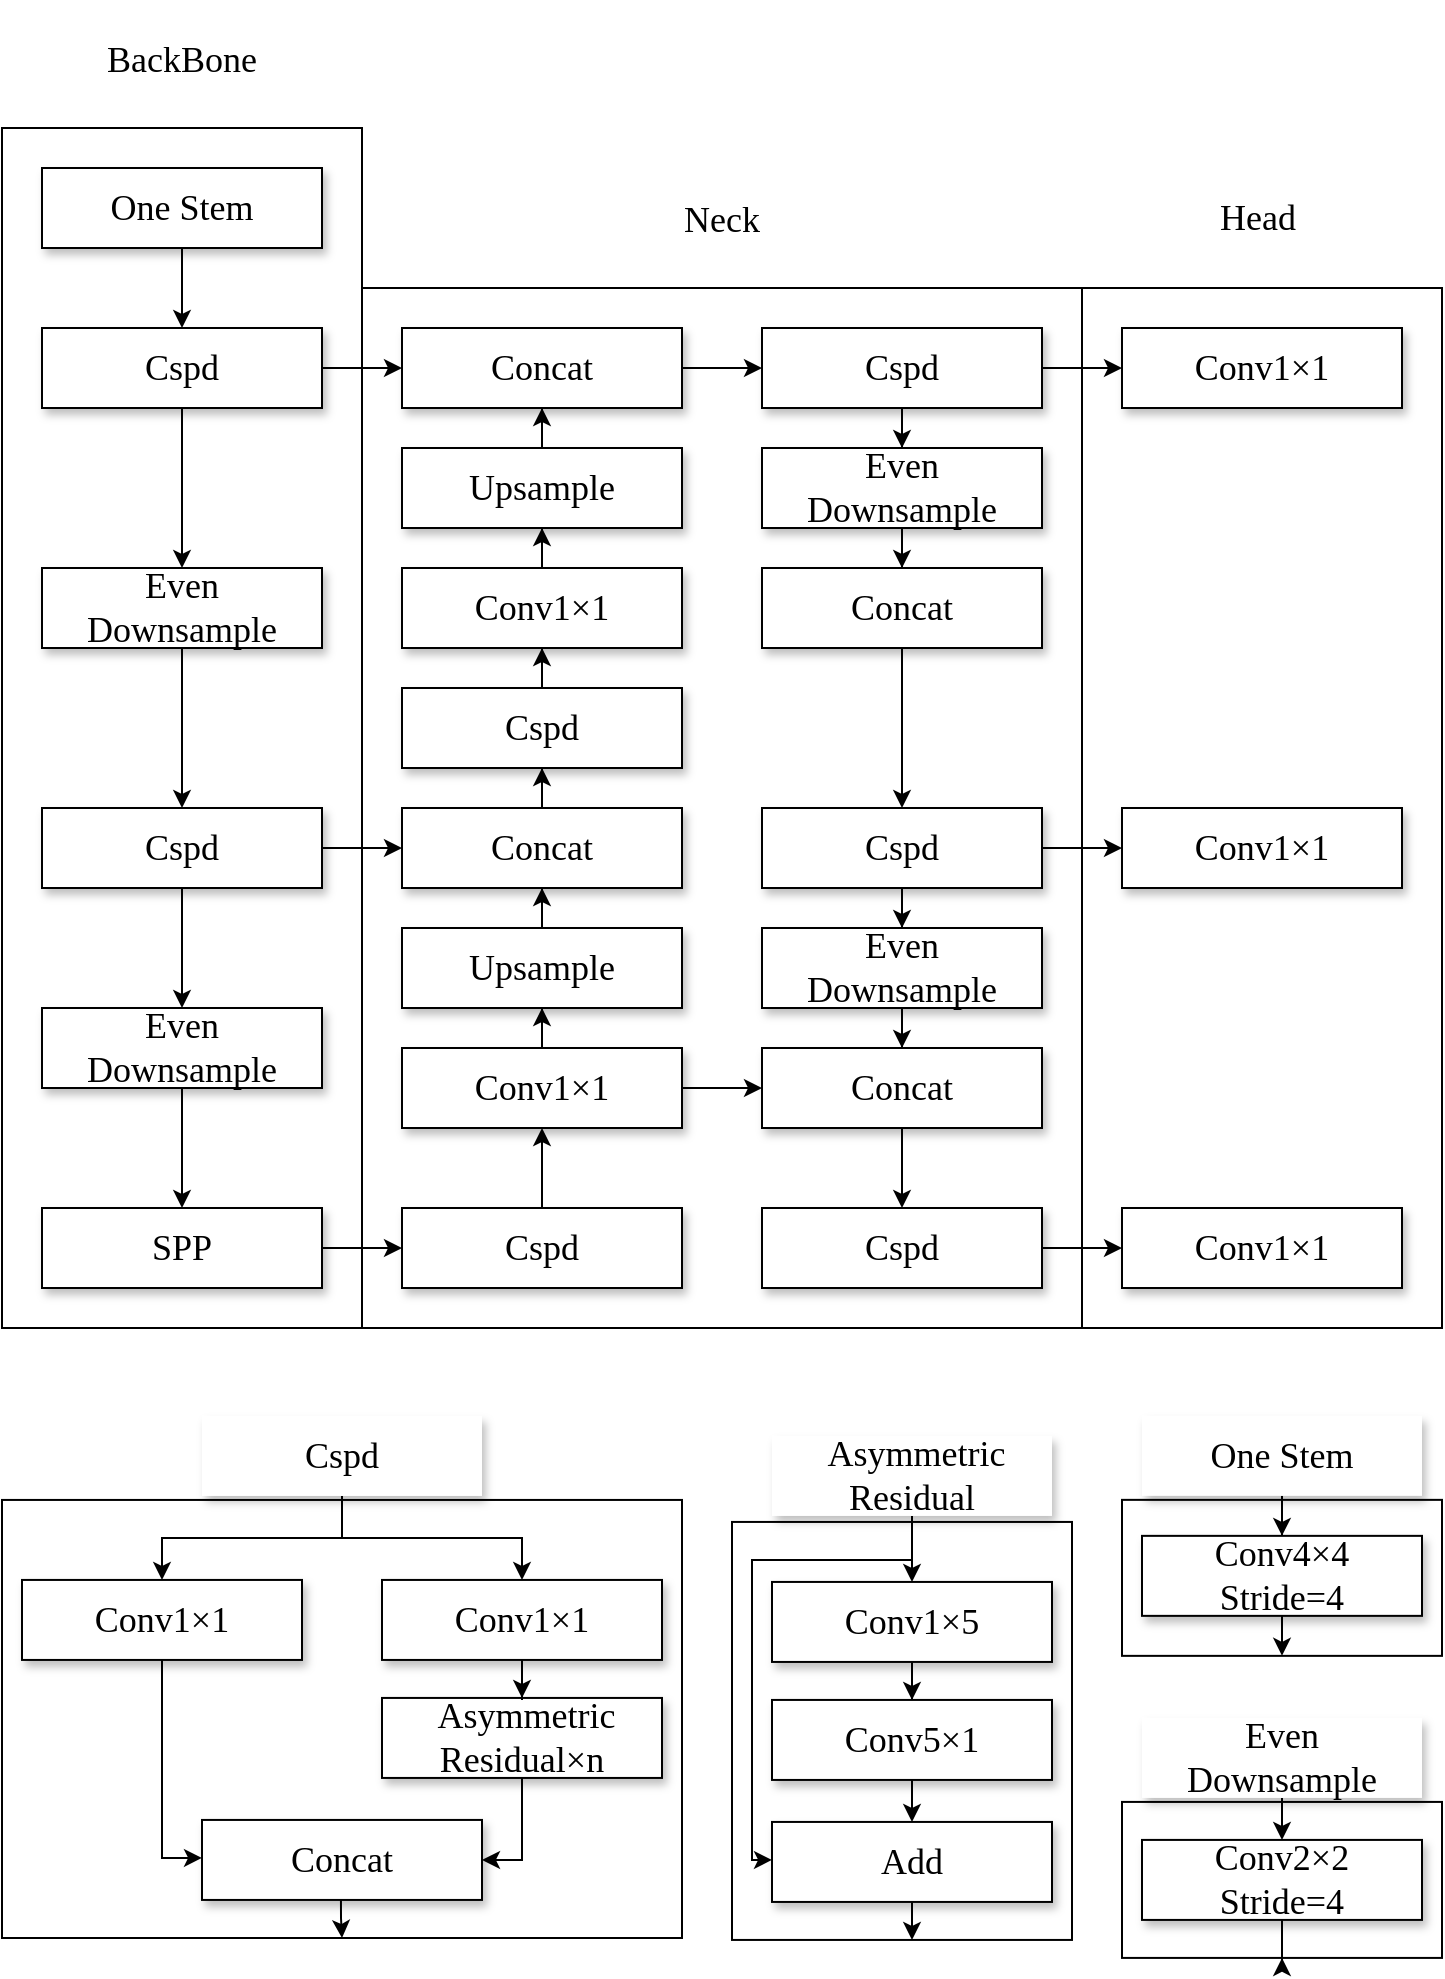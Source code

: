 <mxfile version="24.5.2" type="github">
  <diagram name="Page-1" id="edf60f1a-56cd-e834-aa8a-f176f3a09ee4">
    <mxGraphModel dx="1965" dy="800" grid="1" gridSize="10" guides="1" tooltips="1" connect="1" arrows="1" fold="1" page="1" pageScale="1" pageWidth="1100" pageHeight="850" background="none" math="0" shadow="0">
      <root>
        <mxCell id="0" />
        <mxCell id="1" parent="0" />
        <mxCell id="ypMZO8tSSEuYIi13xaaG-118" value="" style="rounded=0;whiteSpace=wrap;html=1;fillColor=none;" vertex="1" parent="1">
          <mxGeometry x="180" y="1065.93" width="160" height="78" as="geometry" />
        </mxCell>
        <mxCell id="ypMZO8tSSEuYIi13xaaG-123" value="" style="rounded=0;whiteSpace=wrap;html=1;fillColor=none;" vertex="1" parent="1">
          <mxGeometry x="180" y="1216.96" width="160" height="78" as="geometry" />
        </mxCell>
        <mxCell id="ypMZO8tSSEuYIi13xaaG-112" value="" style="rounded=0;whiteSpace=wrap;html=1;fillColor=none;" vertex="1" parent="1">
          <mxGeometry x="-15" y="1076.97" width="170" height="209" as="geometry" />
        </mxCell>
        <mxCell id="ypMZO8tSSEuYIi13xaaG-101" value="" style="rounded=0;whiteSpace=wrap;html=1;fillColor=none;" vertex="1" parent="1">
          <mxGeometry x="-380" y="1065.97" width="340" height="219.03" as="geometry" />
        </mxCell>
        <mxCell id="ypMZO8tSSEuYIi13xaaG-83" value="" style="rounded=0;whiteSpace=wrap;html=1;fillColor=none;" vertex="1" parent="1">
          <mxGeometry x="-200" y="460" width="360" height="520" as="geometry" />
        </mxCell>
        <mxCell id="ypMZO8tSSEuYIi13xaaG-80" value="" style="rounded=0;whiteSpace=wrap;html=1;fillColor=none;" vertex="1" parent="1">
          <mxGeometry x="-380" y="380" width="180" height="600" as="geometry" />
        </mxCell>
        <mxCell id="ypMZO8tSSEuYIi13xaaG-23" value="" style="edgeStyle=orthogonalEdgeStyle;rounded=0;orthogonalLoop=1;jettySize=auto;html=1;" edge="1" parent="1" source="ypMZO8tSSEuYIi13xaaG-7" target="ypMZO8tSSEuYIi13xaaG-15">
          <mxGeometry relative="1" as="geometry" />
        </mxCell>
        <mxCell id="ypMZO8tSSEuYIi13xaaG-7" value="&lt;font style=&quot;font-size: 18px;&quot;&gt;Even Downsample&lt;/font&gt;" style="whiteSpace=wrap;html=1;rounded=0;shadow=1;labelBackgroundColor=none;strokeWidth=1;fontFamily=Verdana;fontSize=8;align=center;spacing=6;" vertex="1" parent="1">
          <mxGeometry x="-360" y="600" width="140" height="40" as="geometry" />
        </mxCell>
        <mxCell id="ypMZO8tSSEuYIi13xaaG-95" value="" style="edgeStyle=orthogonalEdgeStyle;rounded=0;orthogonalLoop=1;jettySize=auto;html=1;" edge="1" parent="1" source="ypMZO8tSSEuYIi13xaaG-8" target="ypMZO8tSSEuYIi13xaaG-92">
          <mxGeometry relative="1" as="geometry">
            <Array as="points">
              <mxPoint x="-120" y="1245.97" />
            </Array>
          </mxGeometry>
        </mxCell>
        <mxCell id="ypMZO8tSSEuYIi13xaaG-8" value="&lt;font style=&quot;font-size: 18px;&quot;&gt;&amp;nbsp;Asymmetric Residual×n&lt;/font&gt;" style="whiteSpace=wrap;html=1;rounded=0;shadow=1;labelBackgroundColor=none;strokeWidth=1;fontFamily=Verdana;fontSize=8;align=center;spacing=6;" vertex="1" parent="1">
          <mxGeometry x="-190" y="1164.97" width="140" height="40" as="geometry" />
        </mxCell>
        <mxCell id="ypMZO8tSSEuYIi13xaaG-50" value="" style="edgeStyle=orthogonalEdgeStyle;rounded=0;orthogonalLoop=1;jettySize=auto;html=1;" edge="1" parent="1" source="ypMZO8tSSEuYIi13xaaG-10" target="ypMZO8tSSEuYIi13xaaG-13">
          <mxGeometry relative="1" as="geometry" />
        </mxCell>
        <mxCell id="ypMZO8tSSEuYIi13xaaG-10" value="&lt;span style=&quot;font-size: 18px;&quot;&gt;One Stem&lt;/span&gt;" style="whiteSpace=wrap;html=1;rounded=0;shadow=1;labelBackgroundColor=none;strokeWidth=1;fontFamily=Verdana;fontSize=8;align=center;spacing=6;" vertex="1" parent="1">
          <mxGeometry x="-360" y="400" width="140" height="40" as="geometry" />
        </mxCell>
        <mxCell id="ypMZO8tSSEuYIi13xaaG-63" value="" style="edgeStyle=orthogonalEdgeStyle;rounded=0;orthogonalLoop=1;jettySize=auto;html=1;" edge="1" parent="1" source="ypMZO8tSSEuYIi13xaaG-12" target="ypMZO8tSSEuYIi13xaaG-56">
          <mxGeometry relative="1" as="geometry" />
        </mxCell>
        <mxCell id="ypMZO8tSSEuYIi13xaaG-12" value="&lt;span style=&quot;font-size: 18px;&quot;&gt;Concat&lt;/span&gt;" style="whiteSpace=wrap;html=1;rounded=0;shadow=1;labelBackgroundColor=none;strokeWidth=1;fontFamily=Verdana;fontSize=8;align=center;spacing=6;" vertex="1" parent="1">
          <mxGeometry x="-180" y="480" width="140" height="40" as="geometry" />
        </mxCell>
        <mxCell id="ypMZO8tSSEuYIi13xaaG-22" value="" style="edgeStyle=orthogonalEdgeStyle;rounded=0;orthogonalLoop=1;jettySize=auto;html=1;entryX=0.5;entryY=0;entryDx=0;entryDy=0;" edge="1" parent="1" source="ypMZO8tSSEuYIi13xaaG-13" target="ypMZO8tSSEuYIi13xaaG-7">
          <mxGeometry relative="1" as="geometry">
            <mxPoint x="-310" y="620" as="targetPoint" />
          </mxGeometry>
        </mxCell>
        <mxCell id="ypMZO8tSSEuYIi13xaaG-54" value="" style="edgeStyle=orthogonalEdgeStyle;rounded=0;orthogonalLoop=1;jettySize=auto;html=1;" edge="1" parent="1" source="ypMZO8tSSEuYIi13xaaG-13" target="ypMZO8tSSEuYIi13xaaG-12">
          <mxGeometry relative="1" as="geometry" />
        </mxCell>
        <mxCell id="ypMZO8tSSEuYIi13xaaG-13" value="&lt;span style=&quot;font-size: 18px;&quot;&gt;Cspd&lt;/span&gt;" style="whiteSpace=wrap;html=1;rounded=0;shadow=1;labelBackgroundColor=none;strokeWidth=1;fontFamily=Verdana;fontSize=8;align=center;spacing=6;" vertex="1" parent="1">
          <mxGeometry x="-360" y="480" width="140" height="40" as="geometry" />
        </mxCell>
        <mxCell id="ypMZO8tSSEuYIi13xaaG-25" value="" style="edgeStyle=orthogonalEdgeStyle;rounded=0;orthogonalLoop=1;jettySize=auto;html=1;" edge="1" parent="1" source="ypMZO8tSSEuYIi13xaaG-15" target="ypMZO8tSSEuYIi13xaaG-24">
          <mxGeometry relative="1" as="geometry" />
        </mxCell>
        <mxCell id="ypMZO8tSSEuYIi13xaaG-46" value="" style="edgeStyle=orthogonalEdgeStyle;rounded=0;orthogonalLoop=1;jettySize=auto;html=1;" edge="1" parent="1" source="ypMZO8tSSEuYIi13xaaG-15" target="ypMZO8tSSEuYIi13xaaG-44">
          <mxGeometry relative="1" as="geometry" />
        </mxCell>
        <mxCell id="ypMZO8tSSEuYIi13xaaG-15" value="&lt;span style=&quot;font-size: 18px;&quot;&gt;Cspd&lt;/span&gt;" style="whiteSpace=wrap;html=1;rounded=0;shadow=1;labelBackgroundColor=none;strokeWidth=1;fontFamily=Verdana;fontSize=8;align=center;spacing=6;" vertex="1" parent="1">
          <mxGeometry x="-360" y="720" width="140" height="40" as="geometry" />
        </mxCell>
        <mxCell id="ypMZO8tSSEuYIi13xaaG-27" value="" style="edgeStyle=orthogonalEdgeStyle;rounded=0;orthogonalLoop=1;jettySize=auto;html=1;" edge="1" parent="1" source="ypMZO8tSSEuYIi13xaaG-24" target="ypMZO8tSSEuYIi13xaaG-26">
          <mxGeometry relative="1" as="geometry" />
        </mxCell>
        <mxCell id="ypMZO8tSSEuYIi13xaaG-24" value="&lt;font style=&quot;font-size: 18px;&quot;&gt;Even Downsample&lt;/font&gt;" style="whiteSpace=wrap;html=1;rounded=0;shadow=1;labelBackgroundColor=none;strokeWidth=1;fontFamily=Verdana;fontSize=8;align=center;spacing=6;" vertex="1" parent="1">
          <mxGeometry x="-360" y="820" width="140" height="40" as="geometry" />
        </mxCell>
        <mxCell id="ypMZO8tSSEuYIi13xaaG-29" value="" style="edgeStyle=orthogonalEdgeStyle;rounded=0;orthogonalLoop=1;jettySize=auto;html=1;" edge="1" parent="1" source="ypMZO8tSSEuYIi13xaaG-26" target="ypMZO8tSSEuYIi13xaaG-28">
          <mxGeometry relative="1" as="geometry" />
        </mxCell>
        <mxCell id="ypMZO8tSSEuYIi13xaaG-26" value="&lt;font style=&quot;font-size: 18px;&quot;&gt;SPP&lt;/font&gt;" style="whiteSpace=wrap;html=1;rounded=0;shadow=1;labelBackgroundColor=none;strokeWidth=1;fontFamily=Verdana;fontSize=8;align=center;spacing=6;" vertex="1" parent="1">
          <mxGeometry x="-360" y="920" width="140" height="40" as="geometry" />
        </mxCell>
        <mxCell id="ypMZO8tSSEuYIi13xaaG-37" value="" style="edgeStyle=orthogonalEdgeStyle;rounded=0;orthogonalLoop=1;jettySize=auto;html=1;" edge="1" parent="1" source="ypMZO8tSSEuYIi13xaaG-28" target="ypMZO8tSSEuYIi13xaaG-32">
          <mxGeometry relative="1" as="geometry" />
        </mxCell>
        <mxCell id="ypMZO8tSSEuYIi13xaaG-28" value="&lt;span style=&quot;font-size: 18px;&quot;&gt;Cspd&lt;/span&gt;" style="whiteSpace=wrap;html=1;rounded=0;shadow=1;labelBackgroundColor=none;strokeWidth=1;fontFamily=Verdana;fontSize=8;align=center;spacing=6;" vertex="1" parent="1">
          <mxGeometry x="-180" y="920" width="140" height="40" as="geometry" />
        </mxCell>
        <mxCell id="ypMZO8tSSEuYIi13xaaG-43" value="" style="edgeStyle=orthogonalEdgeStyle;rounded=0;orthogonalLoop=1;jettySize=auto;html=1;" edge="1" parent="1" source="ypMZO8tSSEuYIi13xaaG-32" target="ypMZO8tSSEuYIi13xaaG-35">
          <mxGeometry relative="1" as="geometry" />
        </mxCell>
        <mxCell id="ypMZO8tSSEuYIi13xaaG-72" value="" style="edgeStyle=orthogonalEdgeStyle;rounded=0;orthogonalLoop=1;jettySize=auto;html=1;" edge="1" parent="1" source="ypMZO8tSSEuYIi13xaaG-32" target="ypMZO8tSSEuYIi13xaaG-61">
          <mxGeometry relative="1" as="geometry" />
        </mxCell>
        <mxCell id="ypMZO8tSSEuYIi13xaaG-32" value="&lt;font style=&quot;font-size: 18px;&quot;&gt;Conv1×1&lt;/font&gt;" style="whiteSpace=wrap;html=1;rounded=0;shadow=1;labelBackgroundColor=none;strokeWidth=1;fontFamily=Verdana;fontSize=8;align=center;spacing=6;" vertex="1" parent="1">
          <mxGeometry x="-180" y="840" width="140" height="40" as="geometry" />
        </mxCell>
        <mxCell id="ypMZO8tSSEuYIi13xaaG-49" value="" style="edgeStyle=orthogonalEdgeStyle;rounded=0;orthogonalLoop=1;jettySize=auto;html=1;" edge="1" parent="1" source="ypMZO8tSSEuYIi13xaaG-34" target="ypMZO8tSSEuYIi13xaaG-48">
          <mxGeometry relative="1" as="geometry" />
        </mxCell>
        <mxCell id="ypMZO8tSSEuYIi13xaaG-34" value="&lt;span style=&quot;font-size: 18px;&quot;&gt;Cspd&lt;/span&gt;" style="whiteSpace=wrap;html=1;rounded=0;shadow=1;labelBackgroundColor=none;strokeWidth=1;fontFamily=Verdana;fontSize=8;align=center;spacing=6;" vertex="1" parent="1">
          <mxGeometry x="-180" y="660" width="140" height="40" as="geometry" />
        </mxCell>
        <mxCell id="ypMZO8tSSEuYIi13xaaG-45" value="" style="edgeStyle=orthogonalEdgeStyle;rounded=0;orthogonalLoop=1;jettySize=auto;html=1;" edge="1" parent="1" source="ypMZO8tSSEuYIi13xaaG-35" target="ypMZO8tSSEuYIi13xaaG-44">
          <mxGeometry relative="1" as="geometry" />
        </mxCell>
        <mxCell id="ypMZO8tSSEuYIi13xaaG-35" value="&lt;span style=&quot;font-size: 18px;&quot;&gt;Upsample&lt;/span&gt;" style="whiteSpace=wrap;html=1;rounded=0;shadow=1;labelBackgroundColor=none;strokeWidth=1;fontFamily=Verdana;fontSize=8;align=center;spacing=6;" vertex="1" parent="1">
          <mxGeometry x="-180" y="780" width="140" height="40" as="geometry" />
        </mxCell>
        <mxCell id="ypMZO8tSSEuYIi13xaaG-47" value="" style="edgeStyle=orthogonalEdgeStyle;rounded=0;orthogonalLoop=1;jettySize=auto;html=1;" edge="1" parent="1" source="ypMZO8tSSEuYIi13xaaG-44" target="ypMZO8tSSEuYIi13xaaG-34">
          <mxGeometry relative="1" as="geometry" />
        </mxCell>
        <mxCell id="ypMZO8tSSEuYIi13xaaG-44" value="&lt;span style=&quot;font-size: 18px;&quot;&gt;Concat&lt;/span&gt;" style="whiteSpace=wrap;html=1;rounded=0;shadow=1;labelBackgroundColor=none;strokeWidth=1;fontFamily=Verdana;fontSize=8;align=center;spacing=6;" vertex="1" parent="1">
          <mxGeometry x="-180" y="720" width="140" height="40" as="geometry" />
        </mxCell>
        <mxCell id="ypMZO8tSSEuYIi13xaaG-52" value="" style="edgeStyle=orthogonalEdgeStyle;rounded=0;orthogonalLoop=1;jettySize=auto;html=1;" edge="1" parent="1" source="ypMZO8tSSEuYIi13xaaG-48" target="ypMZO8tSSEuYIi13xaaG-51">
          <mxGeometry relative="1" as="geometry" />
        </mxCell>
        <mxCell id="ypMZO8tSSEuYIi13xaaG-48" value="&lt;font style=&quot;font-size: 18px;&quot;&gt;Conv1×1&lt;/font&gt;" style="whiteSpace=wrap;html=1;rounded=0;shadow=1;labelBackgroundColor=none;strokeWidth=1;fontFamily=Verdana;fontSize=8;align=center;spacing=6;" vertex="1" parent="1">
          <mxGeometry x="-180" y="600" width="140" height="40" as="geometry" />
        </mxCell>
        <mxCell id="ypMZO8tSSEuYIi13xaaG-55" value="" style="edgeStyle=orthogonalEdgeStyle;rounded=0;orthogonalLoop=1;jettySize=auto;html=1;" edge="1" parent="1" source="ypMZO8tSSEuYIi13xaaG-51" target="ypMZO8tSSEuYIi13xaaG-12">
          <mxGeometry relative="1" as="geometry" />
        </mxCell>
        <mxCell id="ypMZO8tSSEuYIi13xaaG-51" value="&lt;span style=&quot;font-size: 18px;&quot;&gt;Upsample&lt;/span&gt;" style="whiteSpace=wrap;html=1;rounded=0;shadow=1;labelBackgroundColor=none;strokeWidth=1;fontFamily=Verdana;fontSize=8;align=center;spacing=6;" vertex="1" parent="1">
          <mxGeometry x="-180" y="540" width="140" height="40" as="geometry" />
        </mxCell>
        <mxCell id="ypMZO8tSSEuYIi13xaaG-65" value="" style="edgeStyle=orthogonalEdgeStyle;rounded=0;orthogonalLoop=1;jettySize=auto;html=1;" edge="1" parent="1" source="ypMZO8tSSEuYIi13xaaG-56" target="ypMZO8tSSEuYIi13xaaG-57">
          <mxGeometry relative="1" as="geometry" />
        </mxCell>
        <mxCell id="ypMZO8tSSEuYIi13xaaG-74" value="" style="edgeStyle=orthogonalEdgeStyle;rounded=0;orthogonalLoop=1;jettySize=auto;html=1;" edge="1" parent="1" source="ypMZO8tSSEuYIi13xaaG-56" target="ypMZO8tSSEuYIi13xaaG-73">
          <mxGeometry relative="1" as="geometry" />
        </mxCell>
        <mxCell id="ypMZO8tSSEuYIi13xaaG-56" value="&lt;span style=&quot;font-size: 18px;&quot;&gt;Cspd&lt;/span&gt;" style="whiteSpace=wrap;html=1;rounded=0;shadow=1;labelBackgroundColor=none;strokeWidth=1;fontFamily=Verdana;fontSize=8;align=center;spacing=6;" vertex="1" parent="1">
          <mxGeometry y="480" width="140" height="40" as="geometry" />
        </mxCell>
        <mxCell id="ypMZO8tSSEuYIi13xaaG-67" value="" style="edgeStyle=orthogonalEdgeStyle;rounded=0;orthogonalLoop=1;jettySize=auto;html=1;" edge="1" parent="1" source="ypMZO8tSSEuYIi13xaaG-57" target="ypMZO8tSSEuYIi13xaaG-58">
          <mxGeometry relative="1" as="geometry" />
        </mxCell>
        <mxCell id="ypMZO8tSSEuYIi13xaaG-57" value="&lt;font style=&quot;font-size: 18px;&quot;&gt;Even Downsample&lt;/font&gt;" style="whiteSpace=wrap;html=1;rounded=0;shadow=1;labelBackgroundColor=none;strokeWidth=1;fontFamily=Verdana;fontSize=8;align=center;spacing=6;" vertex="1" parent="1">
          <mxGeometry y="540" width="140" height="40" as="geometry" />
        </mxCell>
        <mxCell id="ypMZO8tSSEuYIi13xaaG-68" value="" style="edgeStyle=orthogonalEdgeStyle;rounded=0;orthogonalLoop=1;jettySize=auto;html=1;" edge="1" parent="1" source="ypMZO8tSSEuYIi13xaaG-58" target="ypMZO8tSSEuYIi13xaaG-59">
          <mxGeometry relative="1" as="geometry" />
        </mxCell>
        <mxCell id="ypMZO8tSSEuYIi13xaaG-58" value="&lt;span style=&quot;font-size: 18px;&quot;&gt;Concat&lt;/span&gt;" style="whiteSpace=wrap;html=1;rounded=0;shadow=1;labelBackgroundColor=none;strokeWidth=1;fontFamily=Verdana;fontSize=8;align=center;spacing=6;" vertex="1" parent="1">
          <mxGeometry y="600" width="140" height="40" as="geometry" />
        </mxCell>
        <mxCell id="ypMZO8tSSEuYIi13xaaG-69" value="" style="edgeStyle=orthogonalEdgeStyle;rounded=0;orthogonalLoop=1;jettySize=auto;html=1;" edge="1" parent="1" source="ypMZO8tSSEuYIi13xaaG-59" target="ypMZO8tSSEuYIi13xaaG-60">
          <mxGeometry relative="1" as="geometry" />
        </mxCell>
        <mxCell id="ypMZO8tSSEuYIi13xaaG-76" value="" style="edgeStyle=orthogonalEdgeStyle;rounded=0;orthogonalLoop=1;jettySize=auto;html=1;" edge="1" parent="1" source="ypMZO8tSSEuYIi13xaaG-59" target="ypMZO8tSSEuYIi13xaaG-75">
          <mxGeometry relative="1" as="geometry" />
        </mxCell>
        <mxCell id="ypMZO8tSSEuYIi13xaaG-59" value="&lt;span style=&quot;font-size: 18px;&quot;&gt;Cspd&lt;/span&gt;" style="whiteSpace=wrap;html=1;rounded=0;shadow=1;labelBackgroundColor=none;strokeWidth=1;fontFamily=Verdana;fontSize=8;align=center;spacing=6;" vertex="1" parent="1">
          <mxGeometry y="720" width="140" height="40" as="geometry" />
        </mxCell>
        <mxCell id="ypMZO8tSSEuYIi13xaaG-70" value="" style="edgeStyle=orthogonalEdgeStyle;rounded=0;orthogonalLoop=1;jettySize=auto;html=1;" edge="1" parent="1" source="ypMZO8tSSEuYIi13xaaG-60" target="ypMZO8tSSEuYIi13xaaG-61">
          <mxGeometry relative="1" as="geometry" />
        </mxCell>
        <mxCell id="ypMZO8tSSEuYIi13xaaG-60" value="&lt;font style=&quot;font-size: 18px;&quot;&gt;Even Downsample&lt;/font&gt;" style="whiteSpace=wrap;html=1;rounded=0;shadow=1;labelBackgroundColor=none;strokeWidth=1;fontFamily=Verdana;fontSize=8;align=center;spacing=6;" vertex="1" parent="1">
          <mxGeometry y="780" width="140" height="40" as="geometry" />
        </mxCell>
        <mxCell id="ypMZO8tSSEuYIi13xaaG-71" value="" style="edgeStyle=orthogonalEdgeStyle;rounded=0;orthogonalLoop=1;jettySize=auto;html=1;" edge="1" parent="1" source="ypMZO8tSSEuYIi13xaaG-61" target="ypMZO8tSSEuYIi13xaaG-62">
          <mxGeometry relative="1" as="geometry" />
        </mxCell>
        <mxCell id="ypMZO8tSSEuYIi13xaaG-61" value="&lt;span style=&quot;font-size: 18px;&quot;&gt;Concat&lt;/span&gt;" style="whiteSpace=wrap;html=1;rounded=0;shadow=1;labelBackgroundColor=none;strokeWidth=1;fontFamily=Verdana;fontSize=8;align=center;spacing=6;" vertex="1" parent="1">
          <mxGeometry y="840" width="140" height="40" as="geometry" />
        </mxCell>
        <mxCell id="ypMZO8tSSEuYIi13xaaG-79" value="" style="edgeStyle=orthogonalEdgeStyle;rounded=0;orthogonalLoop=1;jettySize=auto;html=1;" edge="1" parent="1" source="ypMZO8tSSEuYIi13xaaG-62" target="ypMZO8tSSEuYIi13xaaG-77">
          <mxGeometry relative="1" as="geometry" />
        </mxCell>
        <mxCell id="ypMZO8tSSEuYIi13xaaG-62" value="&lt;span style=&quot;font-size: 18px;&quot;&gt;Cspd&lt;/span&gt;" style="whiteSpace=wrap;html=1;rounded=0;shadow=1;labelBackgroundColor=none;strokeWidth=1;fontFamily=Verdana;fontSize=8;align=center;spacing=6;" vertex="1" parent="1">
          <mxGeometry y="920" width="140" height="40" as="geometry" />
        </mxCell>
        <mxCell id="ypMZO8tSSEuYIi13xaaG-73" value="&lt;font style=&quot;font-size: 18px;&quot;&gt;Conv1×1&lt;/font&gt;" style="whiteSpace=wrap;html=1;rounded=0;shadow=1;labelBackgroundColor=none;strokeWidth=1;fontFamily=Verdana;fontSize=8;align=center;spacing=6;" vertex="1" parent="1">
          <mxGeometry x="180" y="480" width="140" height="40" as="geometry" />
        </mxCell>
        <mxCell id="ypMZO8tSSEuYIi13xaaG-75" value="&lt;font style=&quot;font-size: 18px;&quot;&gt;Conv1×1&lt;/font&gt;" style="whiteSpace=wrap;html=1;rounded=0;shadow=1;labelBackgroundColor=none;strokeWidth=1;fontFamily=Verdana;fontSize=8;align=center;spacing=6;" vertex="1" parent="1">
          <mxGeometry x="180" y="720" width="140" height="40" as="geometry" />
        </mxCell>
        <mxCell id="ypMZO8tSSEuYIi13xaaG-77" value="&lt;font style=&quot;font-size: 18px;&quot;&gt;Conv1×1&lt;/font&gt;" style="whiteSpace=wrap;html=1;rounded=0;shadow=1;labelBackgroundColor=none;strokeWidth=1;fontFamily=Verdana;fontSize=8;align=center;spacing=6;" vertex="1" parent="1">
          <mxGeometry x="180" y="920" width="140" height="40" as="geometry" />
        </mxCell>
        <mxCell id="ypMZO8tSSEuYIi13xaaG-81" value="&lt;span style=&quot;font-family: Verdana; font-size: 18px;&quot;&gt;BackBone&lt;/span&gt;" style="rounded=0;whiteSpace=wrap;html=1;strokeColor=none;" vertex="1" parent="1">
          <mxGeometry x="-350" y="316" width="120" height="60" as="geometry" />
        </mxCell>
        <mxCell id="ypMZO8tSSEuYIi13xaaG-82" value="&lt;span style=&quot;font-family: Verdana; font-size: 18px;&quot;&gt;Neck&lt;/span&gt;" style="rounded=0;whiteSpace=wrap;html=1;strokeColor=none;" vertex="1" parent="1">
          <mxGeometry x="-80" y="396" width="120" height="60" as="geometry" />
        </mxCell>
        <mxCell id="ypMZO8tSSEuYIi13xaaG-84" value="" style="rounded=0;whiteSpace=wrap;html=1;fillColor=none;" vertex="1" parent="1">
          <mxGeometry x="160" y="460" width="180" height="520" as="geometry" />
        </mxCell>
        <mxCell id="ypMZO8tSSEuYIi13xaaG-85" value="&lt;span style=&quot;font-family: Verdana; font-size: 18px;&quot;&gt;Head&lt;/span&gt;" style="rounded=0;whiteSpace=wrap;html=1;strokeColor=none;" vertex="1" parent="1">
          <mxGeometry x="188" y="395" width="120" height="60" as="geometry" />
        </mxCell>
        <mxCell id="ypMZO8tSSEuYIi13xaaG-94" value="" style="edgeStyle=orthogonalEdgeStyle;rounded=0;orthogonalLoop=1;jettySize=auto;html=1;" edge="1" parent="1" source="ypMZO8tSSEuYIi13xaaG-87" target="ypMZO8tSSEuYIi13xaaG-8">
          <mxGeometry relative="1" as="geometry" />
        </mxCell>
        <mxCell id="ypMZO8tSSEuYIi13xaaG-87" value="&lt;span style=&quot;font-size: 18px;&quot;&gt;Conv1×1&lt;/span&gt;" style="whiteSpace=wrap;html=1;rounded=0;shadow=1;labelBackgroundColor=none;strokeWidth=1;fontFamily=Verdana;fontSize=8;align=center;spacing=6;" vertex="1" parent="1">
          <mxGeometry x="-190" y="1105.97" width="140" height="40" as="geometry" />
        </mxCell>
        <mxCell id="ypMZO8tSSEuYIi13xaaG-96" value="" style="edgeStyle=orthogonalEdgeStyle;rounded=0;orthogonalLoop=1;jettySize=auto;html=1;" edge="1" parent="1" source="ypMZO8tSSEuYIi13xaaG-88" target="ypMZO8tSSEuYIi13xaaG-92">
          <mxGeometry relative="1" as="geometry">
            <Array as="points">
              <mxPoint x="-300" y="1244.97" />
            </Array>
          </mxGeometry>
        </mxCell>
        <mxCell id="ypMZO8tSSEuYIi13xaaG-88" value="&lt;span style=&quot;font-size: 18px;&quot;&gt;Conv1×1&lt;/span&gt;" style="whiteSpace=wrap;html=1;rounded=0;shadow=1;labelBackgroundColor=none;strokeWidth=1;fontFamily=Verdana;fontSize=8;align=center;spacing=6;" vertex="1" parent="1">
          <mxGeometry x="-370" y="1105.97" width="140" height="40" as="geometry" />
        </mxCell>
        <mxCell id="ypMZO8tSSEuYIi13xaaG-90" value="" style="edgeStyle=orthogonalEdgeStyle;rounded=0;orthogonalLoop=1;jettySize=auto;html=1;" edge="1" parent="1" source="ypMZO8tSSEuYIi13xaaG-89" target="ypMZO8tSSEuYIi13xaaG-88">
          <mxGeometry relative="1" as="geometry" />
        </mxCell>
        <mxCell id="ypMZO8tSSEuYIi13xaaG-91" value="" style="edgeStyle=orthogonalEdgeStyle;rounded=0;orthogonalLoop=1;jettySize=auto;html=1;" edge="1" parent="1" source="ypMZO8tSSEuYIi13xaaG-89" target="ypMZO8tSSEuYIi13xaaG-87">
          <mxGeometry relative="1" as="geometry" />
        </mxCell>
        <mxCell id="ypMZO8tSSEuYIi13xaaG-89" value="&lt;span style=&quot;font-size: 18px;&quot;&gt;Cspd&lt;/span&gt;" style="whiteSpace=wrap;html=1;rounded=0;shadow=1;labelBackgroundColor=none;strokeWidth=1;fontFamily=Verdana;fontSize=8;align=center;spacing=6;strokeColor=none;" vertex="1" parent="1">
          <mxGeometry x="-280" y="1023.97" width="140" height="40" as="geometry" />
        </mxCell>
        <mxCell id="ypMZO8tSSEuYIi13xaaG-92" value="&lt;font style=&quot;font-size: 18px;&quot;&gt;Concat&lt;/font&gt;" style="whiteSpace=wrap;html=1;rounded=0;shadow=1;labelBackgroundColor=none;strokeWidth=1;fontFamily=Verdana;fontSize=8;align=center;spacing=6;" vertex="1" parent="1">
          <mxGeometry x="-280" y="1225.97" width="140" height="40" as="geometry" />
        </mxCell>
        <mxCell id="ypMZO8tSSEuYIi13xaaG-100" value="" style="edgeStyle=orthogonalEdgeStyle;rounded=0;orthogonalLoop=1;jettySize=auto;html=1;entryX=0.5;entryY=1;entryDx=0;entryDy=0;" edge="1" parent="1" target="ypMZO8tSSEuYIi13xaaG-101">
          <mxGeometry relative="1" as="geometry">
            <mxPoint x="-210.531" y="1265.97" as="sourcePoint" />
            <mxPoint x="-210.59" y="1284.97" as="targetPoint" />
            <Array as="points">
              <mxPoint x="-210" y="1275" />
              <mxPoint x="-210" y="1275" />
            </Array>
          </mxGeometry>
        </mxCell>
        <mxCell id="ypMZO8tSSEuYIi13xaaG-107" value="" style="edgeStyle=orthogonalEdgeStyle;rounded=0;orthogonalLoop=1;jettySize=auto;html=1;" edge="1" parent="1" source="ypMZO8tSSEuYIi13xaaG-102" target="ypMZO8tSSEuYIi13xaaG-103">
          <mxGeometry relative="1" as="geometry" />
        </mxCell>
        <mxCell id="ypMZO8tSSEuYIi13xaaG-102" value="&lt;span style=&quot;font-size: 18px;&quot;&gt;Conv1×5&lt;/span&gt;" style="whiteSpace=wrap;html=1;rounded=0;shadow=1;labelBackgroundColor=none;strokeWidth=1;fontFamily=Verdana;fontSize=8;align=center;spacing=6;" vertex="1" parent="1">
          <mxGeometry x="5" y="1106.97" width="140" height="40" as="geometry" />
        </mxCell>
        <mxCell id="ypMZO8tSSEuYIi13xaaG-108" value="" style="edgeStyle=orthogonalEdgeStyle;rounded=0;orthogonalLoop=1;jettySize=auto;html=1;" edge="1" parent="1" source="ypMZO8tSSEuYIi13xaaG-103" target="ypMZO8tSSEuYIi13xaaG-104">
          <mxGeometry relative="1" as="geometry" />
        </mxCell>
        <mxCell id="ypMZO8tSSEuYIi13xaaG-103" value="&lt;span style=&quot;font-size: 18px;&quot;&gt;Conv5×1&lt;/span&gt;" style="whiteSpace=wrap;html=1;rounded=0;shadow=1;labelBackgroundColor=none;strokeWidth=1;fontFamily=Verdana;fontSize=8;align=center;spacing=6;" vertex="1" parent="1">
          <mxGeometry x="5" y="1165.97" width="140" height="40" as="geometry" />
        </mxCell>
        <mxCell id="ypMZO8tSSEuYIi13xaaG-104" value="&lt;font style=&quot;font-size: 18px;&quot;&gt;Add&lt;/font&gt;" style="whiteSpace=wrap;html=1;rounded=0;shadow=1;labelBackgroundColor=none;strokeWidth=1;fontFamily=Verdana;fontSize=8;align=center;spacing=6;" vertex="1" parent="1">
          <mxGeometry x="5" y="1226.97" width="140" height="40" as="geometry" />
        </mxCell>
        <mxCell id="ypMZO8tSSEuYIi13xaaG-106" value="" style="edgeStyle=orthogonalEdgeStyle;rounded=0;orthogonalLoop=1;jettySize=auto;html=1;" edge="1" parent="1" source="ypMZO8tSSEuYIi13xaaG-105" target="ypMZO8tSSEuYIi13xaaG-102">
          <mxGeometry relative="1" as="geometry" />
        </mxCell>
        <mxCell id="ypMZO8tSSEuYIi13xaaG-110" value="" style="edgeStyle=orthogonalEdgeStyle;rounded=0;orthogonalLoop=1;jettySize=auto;html=1;" edge="1" parent="1" source="ypMZO8tSSEuYIi13xaaG-105" target="ypMZO8tSSEuYIi13xaaG-104">
          <mxGeometry relative="1" as="geometry">
            <Array as="points">
              <mxPoint x="75" y="1095.97" />
              <mxPoint x="-5" y="1095.97" />
              <mxPoint x="-5" y="1245.97" />
            </Array>
          </mxGeometry>
        </mxCell>
        <mxCell id="ypMZO8tSSEuYIi13xaaG-105" value="&lt;span style=&quot;font-size: 18px;&quot;&gt;&amp;nbsp;Asymmetric Residual&lt;/span&gt;" style="whiteSpace=wrap;html=1;rounded=0;shadow=1;labelBackgroundColor=none;strokeWidth=1;fontFamily=Verdana;fontSize=8;align=center;spacing=6;strokeColor=none;" vertex="1" parent="1">
          <mxGeometry x="5" y="1033.97" width="140" height="40" as="geometry" />
        </mxCell>
        <mxCell id="ypMZO8tSSEuYIi13xaaG-111" value="" style="edgeStyle=orthogonalEdgeStyle;rounded=0;orthogonalLoop=1;jettySize=auto;html=1;" edge="1" parent="1">
          <mxGeometry relative="1" as="geometry">
            <mxPoint x="75" y="1266.97" as="sourcePoint" />
            <mxPoint x="75" y="1285.97" as="targetPoint" />
          </mxGeometry>
        </mxCell>
        <mxCell id="ypMZO8tSSEuYIi13xaaG-117" value="" style="edgeStyle=orthogonalEdgeStyle;rounded=0;orthogonalLoop=1;jettySize=auto;html=1;" edge="1" parent="1" source="ypMZO8tSSEuYIi13xaaG-113">
          <mxGeometry relative="1" as="geometry">
            <mxPoint x="260" y="1143.93" as="targetPoint" />
          </mxGeometry>
        </mxCell>
        <mxCell id="ypMZO8tSSEuYIi13xaaG-113" value="&lt;span style=&quot;font-size: 18px;&quot;&gt;Conv4×4&lt;/span&gt;&lt;div&gt;&lt;span style=&quot;font-size: 18px;&quot;&gt;Stride=4&lt;/span&gt;&lt;/div&gt;" style="whiteSpace=wrap;html=1;rounded=0;shadow=1;labelBackgroundColor=none;strokeWidth=1;fontFamily=Verdana;fontSize=8;align=center;spacing=6;" vertex="1" parent="1">
          <mxGeometry x="190" y="1083.93" width="140" height="40" as="geometry" />
        </mxCell>
        <mxCell id="ypMZO8tSSEuYIi13xaaG-115" value="" style="edgeStyle=orthogonalEdgeStyle;rounded=0;orthogonalLoop=1;jettySize=auto;html=1;" edge="1" parent="1" source="ypMZO8tSSEuYIi13xaaG-114" target="ypMZO8tSSEuYIi13xaaG-113">
          <mxGeometry relative="1" as="geometry" />
        </mxCell>
        <mxCell id="ypMZO8tSSEuYIi13xaaG-114" value="&lt;span style=&quot;font-size: 18px;&quot;&gt;One Stem&lt;/span&gt;" style="whiteSpace=wrap;html=1;rounded=0;shadow=1;labelBackgroundColor=none;strokeWidth=1;fontFamily=Verdana;fontSize=8;align=center;spacing=6;strokeColor=none;" vertex="1" parent="1">
          <mxGeometry x="190" y="1023.93" width="140" height="40" as="geometry" />
        </mxCell>
        <mxCell id="ypMZO8tSSEuYIi13xaaG-119" value="" style="edgeStyle=orthogonalEdgeStyle;rounded=0;orthogonalLoop=1;jettySize=auto;html=1;" edge="1" parent="1" source="ypMZO8tSSEuYIi13xaaG-120">
          <mxGeometry relative="1" as="geometry">
            <mxPoint x="260" y="1294.96" as="targetPoint" />
          </mxGeometry>
        </mxCell>
        <mxCell id="ypMZO8tSSEuYIi13xaaG-120" value="&lt;span style=&quot;font-size: 18px;&quot;&gt;Conv2×2&lt;/span&gt;&lt;div&gt;&lt;span style=&quot;font-size: 18px;&quot;&gt;Stride=4&lt;/span&gt;&lt;/div&gt;" style="whiteSpace=wrap;html=1;rounded=0;shadow=1;labelBackgroundColor=none;strokeWidth=1;fontFamily=Verdana;fontSize=8;align=center;spacing=6;" vertex="1" parent="1">
          <mxGeometry x="190" y="1235.96" width="140" height="40" as="geometry" />
        </mxCell>
        <mxCell id="ypMZO8tSSEuYIi13xaaG-121" value="" style="edgeStyle=orthogonalEdgeStyle;rounded=0;orthogonalLoop=1;jettySize=auto;html=1;" edge="1" parent="1" source="ypMZO8tSSEuYIi13xaaG-122" target="ypMZO8tSSEuYIi13xaaG-120">
          <mxGeometry relative="1" as="geometry" />
        </mxCell>
        <mxCell id="ypMZO8tSSEuYIi13xaaG-122" value="&lt;span style=&quot;font-size: 18px;&quot;&gt;Even Downsample&lt;/span&gt;" style="whiteSpace=wrap;html=1;rounded=0;shadow=1;labelBackgroundColor=none;strokeWidth=1;fontFamily=Verdana;fontSize=8;align=center;spacing=6;strokeColor=none;" vertex="1" parent="1">
          <mxGeometry x="190" y="1174.96" width="140" height="40" as="geometry" />
        </mxCell>
      </root>
    </mxGraphModel>
  </diagram>
</mxfile>
